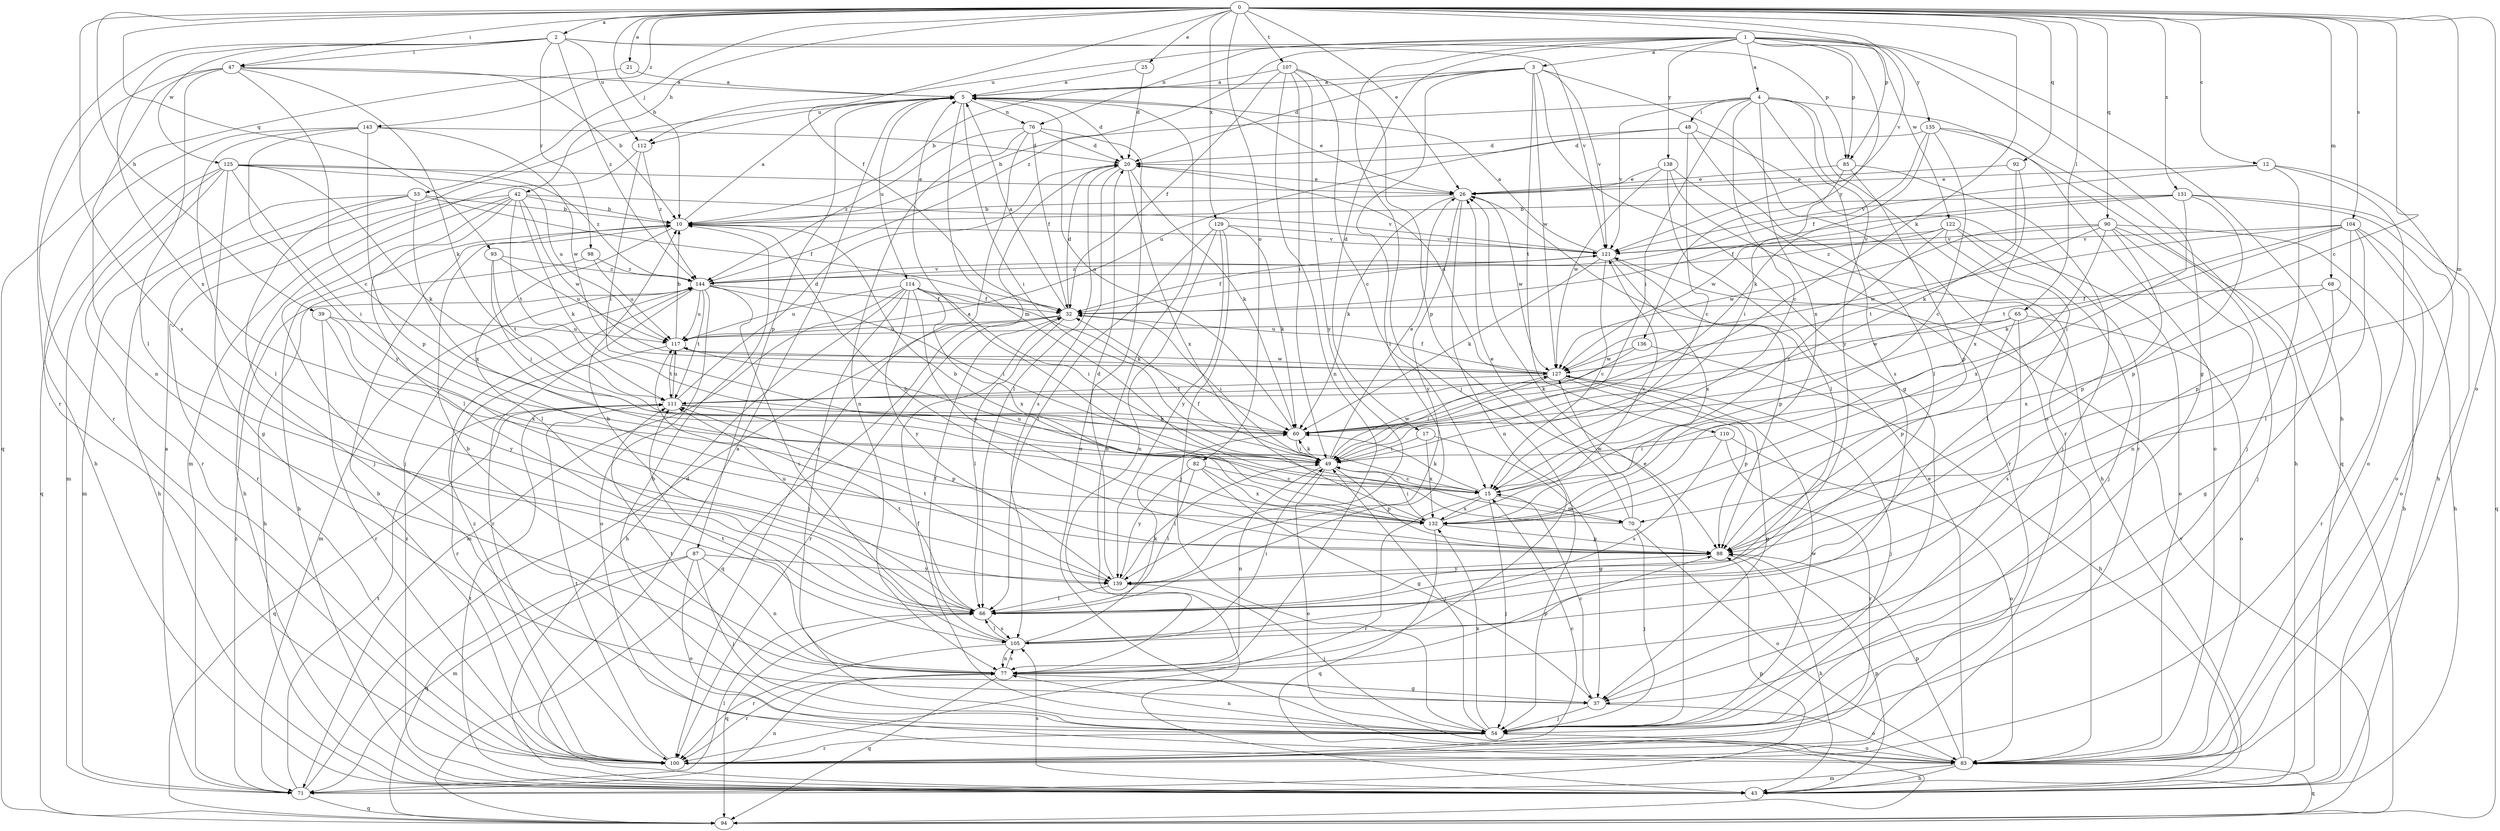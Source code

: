 strict digraph  {
0;
1;
2;
3;
4;
5;
10;
12;
15;
17;
20;
21;
25;
26;
32;
37;
39;
42;
43;
47;
48;
49;
53;
54;
60;
65;
66;
68;
70;
71;
76;
77;
82;
83;
85;
87;
88;
90;
92;
93;
94;
98;
100;
104;
105;
107;
110;
111;
112;
114;
117;
121;
122;
125;
127;
129;
131;
132;
135;
136;
138;
139;
143;
144;
0 -> 2  [label=a];
0 -> 10  [label=b];
0 -> 12  [label=c];
0 -> 15  [label=c];
0 -> 21  [label=e];
0 -> 25  [label=e];
0 -> 26  [label=e];
0 -> 32  [label=f];
0 -> 39  [label=h];
0 -> 42  [label=h];
0 -> 47  [label=i];
0 -> 53  [label=j];
0 -> 60  [label=k];
0 -> 65  [label=l];
0 -> 68  [label=m];
0 -> 70  [label=m];
0 -> 82  [label=o];
0 -> 83  [label=o];
0 -> 85  [label=p];
0 -> 90  [label=q];
0 -> 92  [label=q];
0 -> 93  [label=q];
0 -> 104  [label=s];
0 -> 105  [label=s];
0 -> 107  [label=t];
0 -> 121  [label=v];
0 -> 129  [label=x];
0 -> 131  [label=x];
0 -> 143  [label=z];
1 -> 3  [label=a];
1 -> 4  [label=a];
1 -> 17  [label=d];
1 -> 37  [label=g];
1 -> 43  [label=h];
1 -> 54  [label=j];
1 -> 76  [label=n];
1 -> 85  [label=p];
1 -> 112  [label=u];
1 -> 122  [label=w];
1 -> 135  [label=y];
1 -> 136  [label=y];
1 -> 138  [label=y];
1 -> 144  [label=z];
2 -> 47  [label=i];
2 -> 85  [label=p];
2 -> 98  [label=r];
2 -> 100  [label=r];
2 -> 112  [label=u];
2 -> 121  [label=v];
2 -> 125  [label=w];
2 -> 132  [label=x];
2 -> 144  [label=z];
3 -> 5  [label=a];
3 -> 10  [label=b];
3 -> 20  [label=d];
3 -> 37  [label=g];
3 -> 66  [label=l];
3 -> 83  [label=o];
3 -> 110  [label=t];
3 -> 121  [label=v];
3 -> 127  [label=w];
4 -> 10  [label=b];
4 -> 15  [label=c];
4 -> 48  [label=i];
4 -> 49  [label=i];
4 -> 94  [label=q];
4 -> 100  [label=r];
4 -> 105  [label=s];
4 -> 121  [label=v];
4 -> 132  [label=x];
4 -> 139  [label=y];
5 -> 20  [label=d];
5 -> 26  [label=e];
5 -> 43  [label=h];
5 -> 49  [label=i];
5 -> 70  [label=m];
5 -> 76  [label=n];
5 -> 87  [label=p];
5 -> 112  [label=u];
5 -> 114  [label=u];
10 -> 5  [label=a];
10 -> 43  [label=h];
10 -> 66  [label=l];
10 -> 121  [label=v];
12 -> 26  [label=e];
12 -> 43  [label=h];
12 -> 54  [label=j];
12 -> 83  [label=o];
12 -> 121  [label=v];
15 -> 32  [label=f];
15 -> 54  [label=j];
15 -> 60  [label=k];
15 -> 70  [label=m];
15 -> 100  [label=r];
15 -> 117  [label=u];
15 -> 132  [label=x];
17 -> 37  [label=g];
17 -> 49  [label=i];
17 -> 132  [label=x];
20 -> 26  [label=e];
20 -> 60  [label=k];
20 -> 66  [label=l];
20 -> 105  [label=s];
20 -> 132  [label=x];
21 -> 5  [label=a];
21 -> 94  [label=q];
25 -> 5  [label=a];
25 -> 20  [label=d];
26 -> 10  [label=b];
26 -> 60  [label=k];
26 -> 77  [label=n];
26 -> 127  [label=w];
26 -> 139  [label=y];
32 -> 5  [label=a];
32 -> 20  [label=d];
32 -> 49  [label=i];
32 -> 66  [label=l];
32 -> 94  [label=q];
32 -> 100  [label=r];
32 -> 117  [label=u];
37 -> 15  [label=c];
37 -> 54  [label=j];
37 -> 83  [label=o];
37 -> 111  [label=t];
39 -> 100  [label=r];
39 -> 117  [label=u];
39 -> 132  [label=x];
39 -> 139  [label=y];
42 -> 10  [label=b];
42 -> 43  [label=h];
42 -> 54  [label=j];
42 -> 60  [label=k];
42 -> 66  [label=l];
42 -> 100  [label=r];
42 -> 111  [label=t];
42 -> 121  [label=v];
42 -> 127  [label=w];
43 -> 5  [label=a];
43 -> 88  [label=p];
43 -> 105  [label=s];
43 -> 111  [label=t];
43 -> 144  [label=z];
47 -> 5  [label=a];
47 -> 10  [label=b];
47 -> 15  [label=c];
47 -> 60  [label=k];
47 -> 66  [label=l];
47 -> 77  [label=n];
47 -> 100  [label=r];
48 -> 15  [label=c];
48 -> 20  [label=d];
48 -> 66  [label=l];
48 -> 100  [label=r];
48 -> 117  [label=u];
49 -> 15  [label=c];
49 -> 26  [label=e];
49 -> 60  [label=k];
49 -> 77  [label=n];
49 -> 83  [label=o];
49 -> 88  [label=p];
49 -> 127  [label=w];
53 -> 10  [label=b];
53 -> 32  [label=f];
53 -> 43  [label=h];
53 -> 54  [label=j];
53 -> 71  [label=m];
53 -> 132  [label=x];
54 -> 10  [label=b];
54 -> 26  [label=e];
54 -> 32  [label=f];
54 -> 49  [label=i];
54 -> 77  [label=n];
54 -> 83  [label=o];
54 -> 100  [label=r];
54 -> 127  [label=w];
54 -> 132  [label=x];
60 -> 5  [label=a];
60 -> 49  [label=i];
65 -> 83  [label=o];
65 -> 88  [label=p];
65 -> 105  [label=s];
65 -> 117  [label=u];
65 -> 127  [label=w];
66 -> 10  [label=b];
66 -> 94  [label=q];
66 -> 105  [label=s];
66 -> 111  [label=t];
66 -> 117  [label=u];
68 -> 32  [label=f];
68 -> 37  [label=g];
68 -> 100  [label=r];
68 -> 132  [label=x];
70 -> 10  [label=b];
70 -> 26  [label=e];
70 -> 54  [label=j];
70 -> 83  [label=o];
70 -> 127  [label=w];
71 -> 5  [label=a];
71 -> 20  [label=d];
71 -> 66  [label=l];
71 -> 77  [label=n];
71 -> 88  [label=p];
71 -> 94  [label=q];
71 -> 111  [label=t];
71 -> 144  [label=z];
76 -> 20  [label=d];
76 -> 32  [label=f];
76 -> 77  [label=n];
76 -> 83  [label=o];
76 -> 100  [label=r];
76 -> 144  [label=z];
77 -> 10  [label=b];
77 -> 37  [label=g];
77 -> 88  [label=p];
77 -> 94  [label=q];
77 -> 100  [label=r];
77 -> 105  [label=s];
77 -> 111  [label=t];
82 -> 15  [label=c];
82 -> 37  [label=g];
82 -> 66  [label=l];
82 -> 132  [label=x];
82 -> 139  [label=y];
83 -> 26  [label=e];
83 -> 43  [label=h];
83 -> 71  [label=m];
83 -> 88  [label=p];
83 -> 94  [label=q];
85 -> 26  [label=e];
85 -> 49  [label=i];
85 -> 54  [label=j];
85 -> 88  [label=p];
87 -> 54  [label=j];
87 -> 71  [label=m];
87 -> 77  [label=n];
87 -> 83  [label=o];
87 -> 94  [label=q];
87 -> 139  [label=y];
88 -> 10  [label=b];
88 -> 43  [label=h];
88 -> 139  [label=y];
90 -> 43  [label=h];
90 -> 54  [label=j];
90 -> 77  [label=n];
90 -> 88  [label=p];
90 -> 111  [label=t];
90 -> 121  [label=v];
90 -> 127  [label=w];
90 -> 132  [label=x];
92 -> 26  [label=e];
92 -> 60  [label=k];
92 -> 132  [label=x];
93 -> 49  [label=i];
93 -> 111  [label=t];
93 -> 117  [label=u];
93 -> 144  [label=z];
94 -> 121  [label=v];
98 -> 43  [label=h];
98 -> 117  [label=u];
98 -> 144  [label=z];
100 -> 10  [label=b];
100 -> 15  [label=c];
100 -> 111  [label=t];
100 -> 144  [label=z];
104 -> 43  [label=h];
104 -> 60  [label=k];
104 -> 66  [label=l];
104 -> 83  [label=o];
104 -> 88  [label=p];
104 -> 111  [label=t];
104 -> 121  [label=v];
104 -> 127  [label=w];
105 -> 32  [label=f];
105 -> 49  [label=i];
105 -> 60  [label=k];
105 -> 66  [label=l];
105 -> 77  [label=n];
105 -> 100  [label=r];
107 -> 5  [label=a];
107 -> 15  [label=c];
107 -> 32  [label=f];
107 -> 49  [label=i];
107 -> 77  [label=n];
107 -> 88  [label=p];
107 -> 139  [label=y];
110 -> 49  [label=i];
110 -> 83  [label=o];
110 -> 100  [label=r];
110 -> 105  [label=s];
111 -> 20  [label=d];
111 -> 60  [label=k];
111 -> 88  [label=p];
111 -> 94  [label=q];
111 -> 117  [label=u];
112 -> 49  [label=i];
112 -> 71  [label=m];
112 -> 144  [label=z];
114 -> 32  [label=f];
114 -> 43  [label=h];
114 -> 49  [label=i];
114 -> 54  [label=j];
114 -> 60  [label=k];
114 -> 71  [label=m];
114 -> 88  [label=p];
114 -> 117  [label=u];
114 -> 132  [label=x];
114 -> 139  [label=y];
117 -> 10  [label=b];
117 -> 100  [label=r];
117 -> 111  [label=t];
117 -> 127  [label=w];
121 -> 5  [label=a];
121 -> 15  [label=c];
121 -> 32  [label=f];
121 -> 60  [label=k];
121 -> 88  [label=p];
121 -> 132  [label=x];
121 -> 144  [label=z];
122 -> 15  [label=c];
122 -> 54  [label=j];
122 -> 66  [label=l];
122 -> 83  [label=o];
122 -> 121  [label=v];
122 -> 144  [label=z];
125 -> 26  [label=e];
125 -> 37  [label=g];
125 -> 49  [label=i];
125 -> 60  [label=k];
125 -> 71  [label=m];
125 -> 94  [label=q];
125 -> 100  [label=r];
125 -> 117  [label=u];
125 -> 144  [label=z];
127 -> 20  [label=d];
127 -> 32  [label=f];
127 -> 37  [label=g];
127 -> 49  [label=i];
127 -> 54  [label=j];
127 -> 88  [label=p];
127 -> 111  [label=t];
129 -> 54  [label=j];
129 -> 60  [label=k];
129 -> 66  [label=l];
129 -> 77  [label=n];
129 -> 121  [label=v];
129 -> 139  [label=y];
131 -> 10  [label=b];
131 -> 32  [label=f];
131 -> 49  [label=i];
131 -> 83  [label=o];
131 -> 88  [label=p];
131 -> 94  [label=q];
131 -> 127  [label=w];
132 -> 5  [label=a];
132 -> 49  [label=i];
132 -> 88  [label=p];
132 -> 94  [label=q];
132 -> 121  [label=v];
135 -> 15  [label=c];
135 -> 20  [label=d];
135 -> 32  [label=f];
135 -> 43  [label=h];
135 -> 60  [label=k];
135 -> 83  [label=o];
136 -> 43  [label=h];
136 -> 60  [label=k];
136 -> 127  [label=w];
138 -> 26  [label=e];
138 -> 43  [label=h];
138 -> 66  [label=l];
138 -> 100  [label=r];
138 -> 127  [label=w];
139 -> 20  [label=d];
139 -> 49  [label=i];
139 -> 54  [label=j];
139 -> 66  [label=l];
139 -> 111  [label=t];
143 -> 20  [label=d];
143 -> 43  [label=h];
143 -> 66  [label=l];
143 -> 88  [label=p];
143 -> 127  [label=w];
143 -> 139  [label=y];
144 -> 32  [label=f];
144 -> 49  [label=i];
144 -> 71  [label=m];
144 -> 83  [label=o];
144 -> 100  [label=r];
144 -> 105  [label=s];
144 -> 111  [label=t];
144 -> 117  [label=u];
144 -> 121  [label=v];
}

